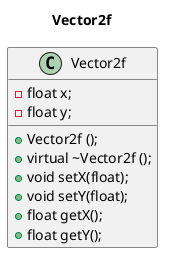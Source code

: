 @startuml
title Vector2f

class Vector2f {
  -float x;
  -float y;
  +Vector2f ();
  +virtual ~Vector2f ();
  +void setX(float);
  +void setY(float);
  +float getX();
  +float getY();
}
@enduml
